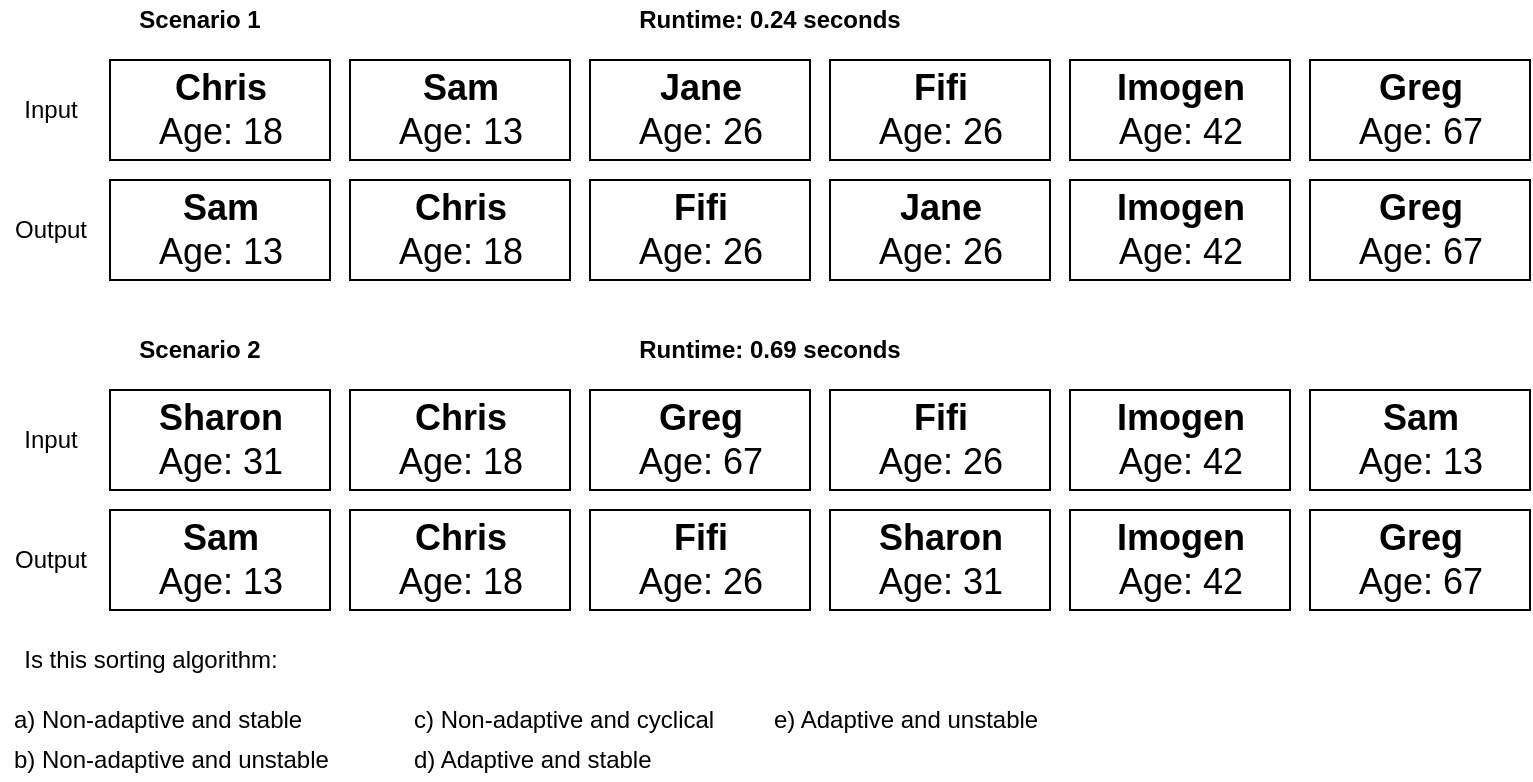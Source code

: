 <mxfile version="13.9.2" type="github">
  <diagram id="JeULcchd7E0I5C79hs8H" name="Page-1">
    <mxGraphModel dx="791" dy="392" grid="1" gridSize="10" guides="1" tooltips="1" connect="1" arrows="1" fold="1" page="1" pageScale="1" pageWidth="1169" pageHeight="1654" math="0" shadow="0">
      <root>
        <mxCell id="0" />
        <mxCell id="1" parent="0" />
        <mxCell id="wwLtkvYDBhIcgLj_sCR3-1" value="&lt;font style=&quot;font-size: 18px&quot;&gt;&lt;b&gt;Jane&lt;br&gt;&lt;/b&gt;Age: 26&lt;/font&gt;" style="html=1;" vertex="1" parent="1">
          <mxGeometry x="420" y="140" width="110" height="50" as="geometry" />
        </mxCell>
        <mxCell id="wwLtkvYDBhIcgLj_sCR3-2" value="&lt;font style=&quot;font-size: 18px&quot;&gt;&lt;b&gt;Fifi&lt;br&gt;&lt;/b&gt;Age: 26&lt;/font&gt;" style="html=1;" vertex="1" parent="1">
          <mxGeometry x="540" y="140" width="110" height="50" as="geometry" />
        </mxCell>
        <mxCell id="wwLtkvYDBhIcgLj_sCR3-3" value="&lt;font style=&quot;font-size: 18px&quot;&gt;&lt;b&gt;Chris&lt;br&gt;&lt;/b&gt;Age: 18&lt;br&gt;&lt;/font&gt;" style="html=1;" vertex="1" parent="1">
          <mxGeometry x="180" y="140" width="110" height="50" as="geometry" />
        </mxCell>
        <mxCell id="wwLtkvYDBhIcgLj_sCR3-4" value="&lt;font style=&quot;font-size: 18px&quot;&gt;&lt;b&gt;Sam&lt;br&gt;&lt;/b&gt;Age: 13&lt;br&gt;&lt;/font&gt;" style="html=1;" vertex="1" parent="1">
          <mxGeometry x="300" y="140" width="110" height="50" as="geometry" />
        </mxCell>
        <mxCell id="wwLtkvYDBhIcgLj_sCR3-5" value="&lt;font style=&quot;font-size: 18px&quot;&gt;&lt;b&gt;Imogen&lt;br&gt;&lt;/b&gt;Age: 42&lt;br&gt;&lt;/font&gt;" style="html=1;" vertex="1" parent="1">
          <mxGeometry x="660" y="140" width="110" height="50" as="geometry" />
        </mxCell>
        <mxCell id="wwLtkvYDBhIcgLj_sCR3-6" value="&lt;font style=&quot;font-size: 18px&quot;&gt;&lt;b&gt;Jane&lt;br&gt;&lt;/b&gt;Age: 26&lt;/font&gt;" style="html=1;" vertex="1" parent="1">
          <mxGeometry x="540" y="200" width="110" height="50" as="geometry" />
        </mxCell>
        <mxCell id="wwLtkvYDBhIcgLj_sCR3-7" value="&lt;font style=&quot;font-size: 18px&quot;&gt;&lt;b&gt;Fifi&lt;br&gt;&lt;/b&gt;Age: 26&lt;/font&gt;" style="html=1;" vertex="1" parent="1">
          <mxGeometry x="420" y="200" width="110" height="50" as="geometry" />
        </mxCell>
        <mxCell id="wwLtkvYDBhIcgLj_sCR3-8" value="&lt;font style=&quot;font-size: 18px&quot;&gt;&lt;b&gt;Chris&lt;br&gt;&lt;/b&gt;Age: 18&lt;br&gt;&lt;/font&gt;" style="html=1;" vertex="1" parent="1">
          <mxGeometry x="300" y="200" width="110" height="50" as="geometry" />
        </mxCell>
        <mxCell id="wwLtkvYDBhIcgLj_sCR3-9" value="&lt;font style=&quot;font-size: 18px&quot;&gt;&lt;b&gt;Sam&lt;br&gt;&lt;/b&gt;Age: 13&lt;br&gt;&lt;/font&gt;" style="html=1;" vertex="1" parent="1">
          <mxGeometry x="180" y="200" width="110" height="50" as="geometry" />
        </mxCell>
        <mxCell id="wwLtkvYDBhIcgLj_sCR3-10" value="&lt;font style=&quot;font-size: 18px&quot;&gt;&lt;b&gt;Imogen&lt;br&gt;&lt;/b&gt;Age: 42&lt;br&gt;&lt;/font&gt;" style="html=1;" vertex="1" parent="1">
          <mxGeometry x="660" y="200" width="110" height="50" as="geometry" />
        </mxCell>
        <mxCell id="wwLtkvYDBhIcgLj_sCR3-12" value="&lt;font style=&quot;font-size: 18px&quot;&gt;&lt;b&gt;Greg&lt;br&gt;&lt;/b&gt;Age: 67&lt;br&gt;&lt;/font&gt;" style="html=1;" vertex="1" parent="1">
          <mxGeometry x="780" y="140" width="110" height="50" as="geometry" />
        </mxCell>
        <mxCell id="wwLtkvYDBhIcgLj_sCR3-13" value="&lt;font style=&quot;font-size: 18px&quot;&gt;&lt;b&gt;Greg&lt;br&gt;&lt;/b&gt;Age: 67&lt;br&gt;&lt;/font&gt;" style="html=1;" vertex="1" parent="1">
          <mxGeometry x="780" y="200" width="110" height="50" as="geometry" />
        </mxCell>
        <mxCell id="wwLtkvYDBhIcgLj_sCR3-14" value="&lt;b&gt;Scenario 1&lt;/b&gt;" style="text;html=1;strokeColor=none;fillColor=none;align=center;verticalAlign=middle;whiteSpace=wrap;rounded=0;" vertex="1" parent="1">
          <mxGeometry x="180" y="110" width="90" height="20" as="geometry" />
        </mxCell>
        <mxCell id="wwLtkvYDBhIcgLj_sCR3-15" value="&lt;b&gt;Scenario 2&lt;/b&gt;" style="text;html=1;strokeColor=none;fillColor=none;align=center;verticalAlign=middle;whiteSpace=wrap;rounded=0;" vertex="1" parent="1">
          <mxGeometry x="180" y="275" width="90" height="20" as="geometry" />
        </mxCell>
        <mxCell id="wwLtkvYDBhIcgLj_sCR3-17" value="&lt;font style=&quot;font-size: 18px&quot;&gt;&lt;b&gt;Sharon&lt;br&gt;&lt;/b&gt;Age: 31&lt;/font&gt;" style="html=1;" vertex="1" parent="1">
          <mxGeometry x="180" y="305" width="110" height="50" as="geometry" />
        </mxCell>
        <mxCell id="wwLtkvYDBhIcgLj_sCR3-18" value="&lt;font style=&quot;font-size: 18px&quot;&gt;&lt;b&gt;Fifi&lt;br&gt;&lt;/b&gt;Age: 26&lt;/font&gt;" style="html=1;" vertex="1" parent="1">
          <mxGeometry x="540" y="305" width="110" height="50" as="geometry" />
        </mxCell>
        <mxCell id="wwLtkvYDBhIcgLj_sCR3-19" value="&lt;font style=&quot;font-size: 18px&quot;&gt;&lt;b&gt;Chris&lt;br&gt;&lt;/b&gt;Age: 18&lt;br&gt;&lt;/font&gt;" style="html=1;" vertex="1" parent="1">
          <mxGeometry x="300" y="305" width="110" height="50" as="geometry" />
        </mxCell>
        <mxCell id="wwLtkvYDBhIcgLj_sCR3-20" value="&lt;font style=&quot;font-size: 18px&quot;&gt;&lt;b&gt;Sam&lt;br&gt;&lt;/b&gt;Age: 13&lt;br&gt;&lt;/font&gt;" style="html=1;" vertex="1" parent="1">
          <mxGeometry x="780" y="305" width="110" height="50" as="geometry" />
        </mxCell>
        <mxCell id="wwLtkvYDBhIcgLj_sCR3-21" value="&lt;font style=&quot;font-size: 18px&quot;&gt;&lt;b&gt;Imogen&lt;br&gt;&lt;/b&gt;Age: 42&lt;br&gt;&lt;/font&gt;" style="html=1;" vertex="1" parent="1">
          <mxGeometry x="660" y="305" width="110" height="50" as="geometry" />
        </mxCell>
        <mxCell id="wwLtkvYDBhIcgLj_sCR3-22" value="&lt;font style=&quot;font-size: 18px&quot;&gt;&lt;b&gt;Sharon&lt;br&gt;&lt;/b&gt;Age: 31&lt;/font&gt;" style="html=1;" vertex="1" parent="1">
          <mxGeometry x="540" y="365" width="110" height="50" as="geometry" />
        </mxCell>
        <mxCell id="wwLtkvYDBhIcgLj_sCR3-23" value="&lt;font style=&quot;font-size: 18px&quot;&gt;&lt;b&gt;Fifi&lt;br&gt;&lt;/b&gt;Age: 26&lt;/font&gt;" style="html=1;" vertex="1" parent="1">
          <mxGeometry x="420" y="365" width="110" height="50" as="geometry" />
        </mxCell>
        <mxCell id="wwLtkvYDBhIcgLj_sCR3-24" value="&lt;font style=&quot;font-size: 18px&quot;&gt;&lt;b&gt;Chris&lt;br&gt;&lt;/b&gt;Age: 18&lt;br&gt;&lt;/font&gt;" style="html=1;" vertex="1" parent="1">
          <mxGeometry x="300" y="365" width="110" height="50" as="geometry" />
        </mxCell>
        <mxCell id="wwLtkvYDBhIcgLj_sCR3-25" value="&lt;font style=&quot;font-size: 18px&quot;&gt;&lt;b&gt;Sam&lt;br&gt;&lt;/b&gt;Age: 13&lt;br&gt;&lt;/font&gt;" style="html=1;" vertex="1" parent="1">
          <mxGeometry x="180" y="365" width="110" height="50" as="geometry" />
        </mxCell>
        <mxCell id="wwLtkvYDBhIcgLj_sCR3-26" value="&lt;font style=&quot;font-size: 18px&quot;&gt;&lt;b&gt;Imogen&lt;br&gt;&lt;/b&gt;Age: 42&lt;br&gt;&lt;/font&gt;" style="html=1;" vertex="1" parent="1">
          <mxGeometry x="660" y="365" width="110" height="50" as="geometry" />
        </mxCell>
        <mxCell id="wwLtkvYDBhIcgLj_sCR3-27" value="&lt;font style=&quot;font-size: 18px&quot;&gt;&lt;b&gt;Greg&lt;br&gt;&lt;/b&gt;Age: 67&lt;br&gt;&lt;/font&gt;" style="html=1;" vertex="1" parent="1">
          <mxGeometry x="420" y="305" width="110" height="50" as="geometry" />
        </mxCell>
        <mxCell id="wwLtkvYDBhIcgLj_sCR3-28" value="&lt;font style=&quot;font-size: 18px&quot;&gt;&lt;b&gt;Greg&lt;br&gt;&lt;/b&gt;Age: 67&lt;br&gt;&lt;/font&gt;" style="html=1;" vertex="1" parent="1">
          <mxGeometry x="780" y="365" width="110" height="50" as="geometry" />
        </mxCell>
        <mxCell id="wwLtkvYDBhIcgLj_sCR3-29" value="&lt;b&gt;Runtime: 0.24 seconds&lt;/b&gt;" style="text;html=1;strokeColor=none;fillColor=none;align=center;verticalAlign=middle;whiteSpace=wrap;rounded=0;" vertex="1" parent="1">
          <mxGeometry x="430" y="110" width="160" height="20" as="geometry" />
        </mxCell>
        <mxCell id="wwLtkvYDBhIcgLj_sCR3-30" value="&lt;b&gt;Runtime: 0.69 seconds&lt;/b&gt;" style="text;html=1;strokeColor=none;fillColor=none;align=center;verticalAlign=middle;whiteSpace=wrap;rounded=0;" vertex="1" parent="1">
          <mxGeometry x="430" y="275" width="160" height="20" as="geometry" />
        </mxCell>
        <mxCell id="wwLtkvYDBhIcgLj_sCR3-31" value="Input" style="text;html=1;align=center;verticalAlign=middle;resizable=0;points=[];autosize=1;" vertex="1" parent="1">
          <mxGeometry x="130" y="155" width="40" height="20" as="geometry" />
        </mxCell>
        <mxCell id="wwLtkvYDBhIcgLj_sCR3-32" value="Output" style="text;html=1;align=center;verticalAlign=middle;resizable=0;points=[];autosize=1;" vertex="1" parent="1">
          <mxGeometry x="125" y="215" width="50" height="20" as="geometry" />
        </mxCell>
        <mxCell id="wwLtkvYDBhIcgLj_sCR3-33" value="Output" style="text;html=1;align=center;verticalAlign=middle;resizable=0;points=[];autosize=1;" vertex="1" parent="1">
          <mxGeometry x="125" y="380" width="50" height="20" as="geometry" />
        </mxCell>
        <mxCell id="wwLtkvYDBhIcgLj_sCR3-34" value="Input" style="text;html=1;align=center;verticalAlign=middle;resizable=0;points=[];autosize=1;" vertex="1" parent="1">
          <mxGeometry x="130" y="320" width="40" height="20" as="geometry" />
        </mxCell>
        <mxCell id="wwLtkvYDBhIcgLj_sCR3-35" value="Is this sorting algorithm:" style="text;html=1;align=center;verticalAlign=middle;resizable=0;points=[];autosize=1;" vertex="1" parent="1">
          <mxGeometry x="130" y="430" width="140" height="20" as="geometry" />
        </mxCell>
        <mxCell id="wwLtkvYDBhIcgLj_sCR3-36" value="a) Non-adaptive and stable" style="text;html=1;align=left;verticalAlign=middle;resizable=0;points=[];autosize=1;" vertex="1" parent="1">
          <mxGeometry x="130" y="460" width="160" height="20" as="geometry" />
        </mxCell>
        <mxCell id="wwLtkvYDBhIcgLj_sCR3-37" value="b) Non-adaptive and unstable" style="text;html=1;align=left;verticalAlign=middle;resizable=0;points=[];autosize=1;" vertex="1" parent="1">
          <mxGeometry x="130" y="480" width="170" height="20" as="geometry" />
        </mxCell>
        <mxCell id="wwLtkvYDBhIcgLj_sCR3-38" value="c) Non-adaptive and cyclical" style="text;html=1;align=left;verticalAlign=middle;resizable=0;points=[];autosize=1;" vertex="1" parent="1">
          <mxGeometry x="330" y="460" width="170" height="20" as="geometry" />
        </mxCell>
        <mxCell id="wwLtkvYDBhIcgLj_sCR3-39" value="d) Adaptive and stable" style="text;html=1;align=left;verticalAlign=middle;resizable=0;points=[];autosize=1;" vertex="1" parent="1">
          <mxGeometry x="330" y="480" width="130" height="20" as="geometry" />
        </mxCell>
        <mxCell id="wwLtkvYDBhIcgLj_sCR3-40" value="e) Adaptive and unstable" style="text;html=1;align=left;verticalAlign=middle;resizable=0;points=[];autosize=1;" vertex="1" parent="1">
          <mxGeometry x="510" y="460" width="150" height="20" as="geometry" />
        </mxCell>
      </root>
    </mxGraphModel>
  </diagram>
</mxfile>

